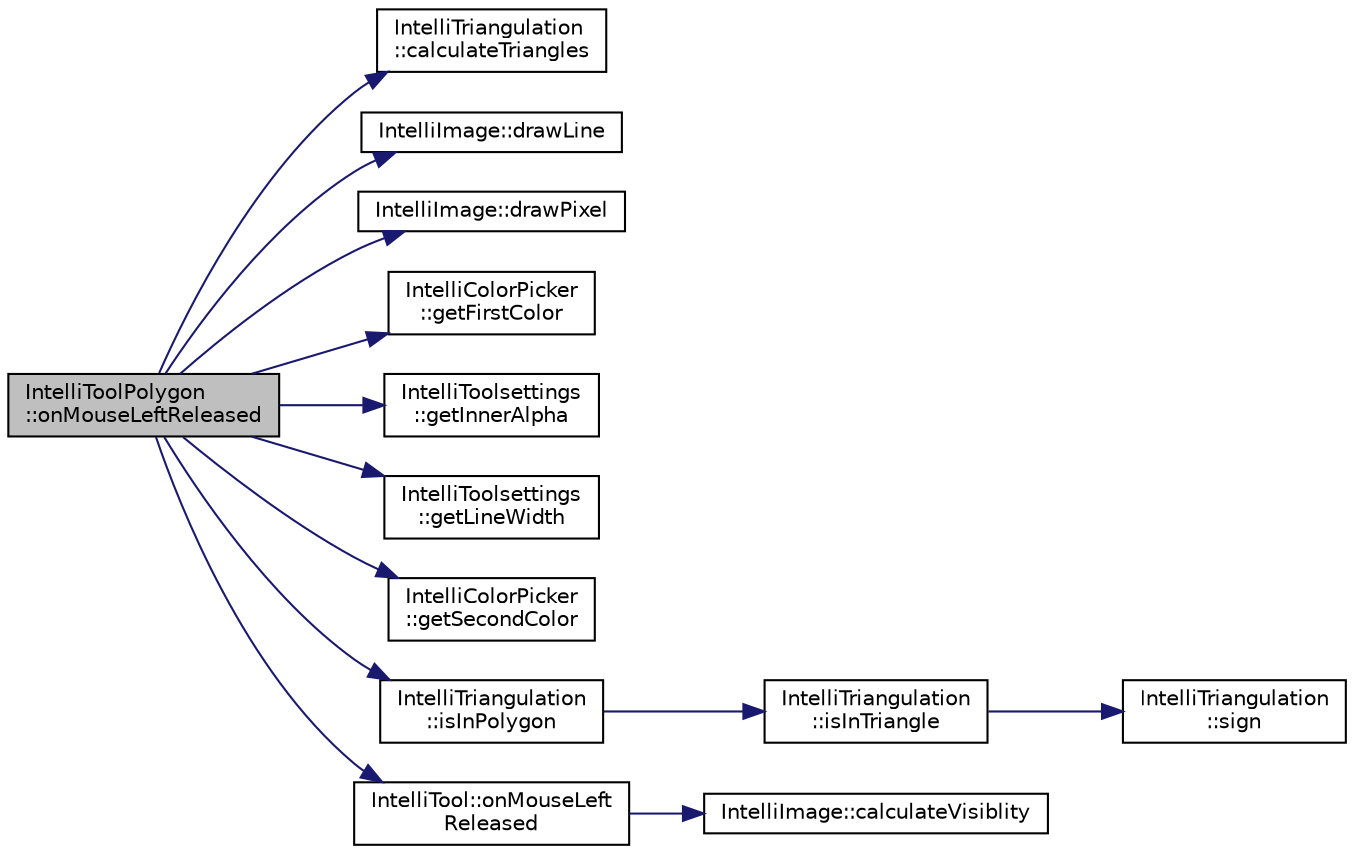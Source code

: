 digraph "IntelliToolPolygon::onMouseLeftReleased"
{
 // LATEX_PDF_SIZE
  edge [fontname="Helvetica",fontsize="10",labelfontname="Helvetica",labelfontsize="10"];
  node [fontname="Helvetica",fontsize="10",shape=record];
  rankdir="LR";
  Node1 [label="IntelliToolPolygon\l::onMouseLeftReleased",height=0.2,width=0.4,color="black", fillcolor="grey75", style="filled", fontcolor="black",tooltip="A function managing the left click released of a mouse. Merging the fill to the active layer."];
  Node1 -> Node2 [color="midnightblue",fontsize="10",style="solid",fontname="Helvetica"];
  Node2 [label="IntelliTriangulation\l::calculateTriangles",height=0.2,width=0.4,color="black", fillcolor="white", style="filled",URL="$namespace_intelli_triangulation.html#acdaf1ed598e868b25e9e06d580da32e5",tooltip="A function to split a polygon in its spanning traingles by using Meisters Theorem of graph theory by ..."];
  Node1 -> Node3 [color="midnightblue",fontsize="10",style="solid",fontname="Helvetica"];
  Node3 [label="IntelliImage::drawLine",height=0.2,width=0.4,color="black", fillcolor="white", style="filled",URL="$class_intelli_image.html#af8eddbd9aa54c8d37590d1d4bf8dce31",tooltip="A function that draws A Line between two given Points in a given color."];
  Node1 -> Node4 [color="midnightblue",fontsize="10",style="solid",fontname="Helvetica"];
  Node4 [label="IntelliImage::drawPixel",height=0.2,width=0.4,color="black", fillcolor="white", style="filled",URL="$class_intelli_image.html#af3c859f5c409e37051edfd9e9fbca056",tooltip="A funtcion used to draw a pixel on the Image with the given Color."];
  Node1 -> Node5 [color="midnightblue",fontsize="10",style="solid",fontname="Helvetica"];
  Node5 [label="IntelliColorPicker\l::getFirstColor",height=0.2,width=0.4,color="black", fillcolor="white", style="filled",URL="$class_intelli_color_picker.html#aae2eb27b928fe9388b9398b0556303b7",tooltip="A function to read the primary selected color."];
  Node1 -> Node6 [color="midnightblue",fontsize="10",style="solid",fontname="Helvetica"];
  Node6 [label="IntelliToolsettings\l::getInnerAlpha",height=0.2,width=0.4,color="black", fillcolor="white", style="filled",URL="$class_intelli_toolsettings.html#a7d6ce2054ec4bcba7629dc2b514b6b5c",tooltip=" "];
  Node1 -> Node7 [color="midnightblue",fontsize="10",style="solid",fontname="Helvetica"];
  Node7 [label="IntelliToolsettings\l::getLineWidth",height=0.2,width=0.4,color="black", fillcolor="white", style="filled",URL="$class_intelli_toolsettings.html#a68528dd3bad8f39ba19fa6b12a4e415a",tooltip=" "];
  Node1 -> Node8 [color="midnightblue",fontsize="10",style="solid",fontname="Helvetica"];
  Node8 [label="IntelliColorPicker\l::getSecondColor",height=0.2,width=0.4,color="black", fillcolor="white", style="filled",URL="$class_intelli_color_picker.html#a55568fbf5dc783f06284b7031ffe9415",tooltip="A function to read the secondary selected color."];
  Node1 -> Node9 [color="midnightblue",fontsize="10",style="solid",fontname="Helvetica"];
  Node9 [label="IntelliTriangulation\l::isInPolygon",height=0.2,width=0.4,color="black", fillcolor="white", style="filled",URL="$namespace_intelli_triangulation.html#a00621e2d8708fe2e8966d7d79b64e186",tooltip="A function to check if a point lies in a polygon by checking its spanning triangles."];
  Node9 -> Node10 [color="midnightblue",fontsize="10",style="solid",fontname="Helvetica"];
  Node10 [label="IntelliTriangulation\l::isInTriangle",height=0.2,width=0.4,color="black", fillcolor="white", style="filled",URL="$namespace_intelli_triangulation.html#ac150fee67fd41a451bd2592f10e00197",tooltip="A function to check if a given point is in a triangle."];
  Node10 -> Node11 [color="midnightblue",fontsize="10",style="solid",fontname="Helvetica"];
  Node11 [label="IntelliTriangulation\l::sign",height=0.2,width=0.4,color="black", fillcolor="white", style="filled",URL="$namespace_intelli_triangulation.html#af9af549a7faff35a74c1265b290ea0ca",tooltip="A function to get the 2*area of a traingle, using its determinat."];
  Node1 -> Node12 [color="midnightblue",fontsize="10",style="solid",fontname="Helvetica"];
  Node12 [label="IntelliTool::onMouseLeft\lReleased",height=0.2,width=0.4,color="black", fillcolor="white", style="filled",URL="$class_intelli_tool.html#a906a2575c16c8a33cb2a5197f8d8cc5b",tooltip="A function managing the left click Released of a Mouse. Call this in child classes!"];
  Node12 -> Node13 [color="midnightblue",fontsize="10",style="solid",fontname="Helvetica"];
  Node13 [label="IntelliImage::calculateVisiblity",height=0.2,width=0.4,color="black", fillcolor="white", style="filled",URL="$class_intelli_image.html#aebbced93f4744fad81b7f141b21f4ab2",tooltip="An abstract function that calculates the visiblity of the Image data if needed."];
}
